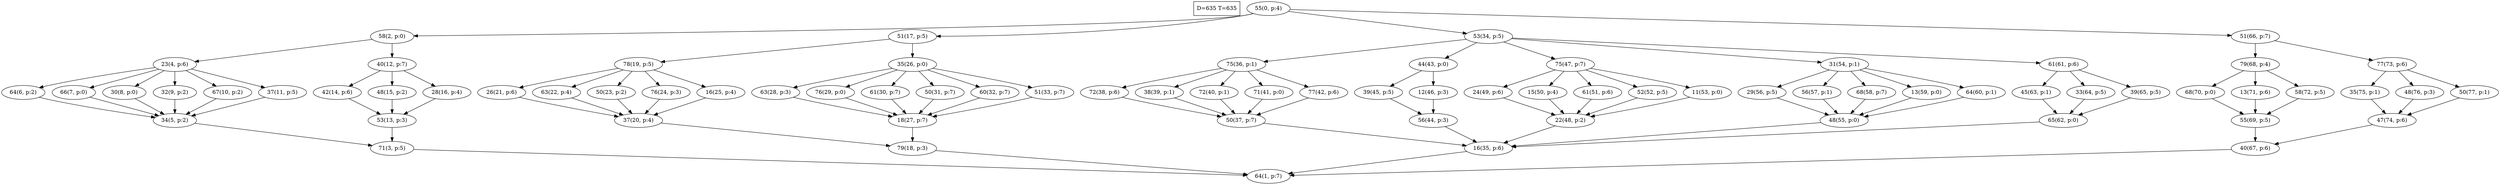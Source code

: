 digraph Task {
i [shape=box, label="D=635 T=635"]; 
0 [label="55(0, p:4)"];
1 [label="64(1, p:7)"];
2 [label="58(2, p:0)"];
3 [label="71(3, p:5)"];
4 [label="23(4, p:6)"];
5 [label="34(5, p:2)"];
6 [label="64(6, p:2)"];
7 [label="66(7, p:0)"];
8 [label="30(8, p:0)"];
9 [label="32(9, p:2)"];
10 [label="67(10, p:2)"];
11 [label="37(11, p:5)"];
12 [label="40(12, p:7)"];
13 [label="53(13, p:3)"];
14 [label="42(14, p:6)"];
15 [label="48(15, p:2)"];
16 [label="28(16, p:4)"];
17 [label="51(17, p:5)"];
18 [label="79(18, p:3)"];
19 [label="78(19, p:5)"];
20 [label="37(20, p:4)"];
21 [label="26(21, p:6)"];
22 [label="63(22, p:4)"];
23 [label="50(23, p:2)"];
24 [label="76(24, p:3)"];
25 [label="16(25, p:4)"];
26 [label="35(26, p:0)"];
27 [label="18(27, p:7)"];
28 [label="63(28, p:3)"];
29 [label="76(29, p:0)"];
30 [label="61(30, p:7)"];
31 [label="50(31, p:7)"];
32 [label="60(32, p:7)"];
33 [label="51(33, p:7)"];
34 [label="53(34, p:5)"];
35 [label="16(35, p:6)"];
36 [label="75(36, p:1)"];
37 [label="50(37, p:7)"];
38 [label="72(38, p:6)"];
39 [label="38(39, p:1)"];
40 [label="72(40, p:1)"];
41 [label="71(41, p:0)"];
42 [label="77(42, p:6)"];
43 [label="44(43, p:0)"];
44 [label="56(44, p:3)"];
45 [label="39(45, p:5)"];
46 [label="12(46, p:3)"];
47 [label="75(47, p:7)"];
48 [label="22(48, p:2)"];
49 [label="24(49, p:6)"];
50 [label="15(50, p:4)"];
51 [label="61(51, p:6)"];
52 [label="52(52, p:5)"];
53 [label="11(53, p:0)"];
54 [label="31(54, p:1)"];
55 [label="48(55, p:0)"];
56 [label="29(56, p:5)"];
57 [label="56(57, p:1)"];
58 [label="68(58, p:7)"];
59 [label="13(59, p:0)"];
60 [label="64(60, p:1)"];
61 [label="61(61, p:6)"];
62 [label="65(62, p:0)"];
63 [label="45(63, p:1)"];
64 [label="33(64, p:5)"];
65 [label="39(65, p:5)"];
66 [label="51(66, p:7)"];
67 [label="40(67, p:6)"];
68 [label="79(68, p:4)"];
69 [label="55(69, p:5)"];
70 [label="68(70, p:0)"];
71 [label="13(71, p:6)"];
72 [label="58(72, p:5)"];
73 [label="77(73, p:6)"];
74 [label="47(74, p:6)"];
75 [label="35(75, p:1)"];
76 [label="48(76, p:3)"];
77 [label="50(77, p:1)"];
0 -> 2;
0 -> 17;
0 -> 34;
0 -> 66;
2 -> 4;
2 -> 12;
3 -> 1;
4 -> 6;
4 -> 7;
4 -> 8;
4 -> 9;
4 -> 10;
4 -> 11;
5 -> 3;
6 -> 5;
7 -> 5;
8 -> 5;
9 -> 5;
10 -> 5;
11 -> 5;
12 -> 14;
12 -> 15;
12 -> 16;
13 -> 3;
14 -> 13;
15 -> 13;
16 -> 13;
17 -> 19;
17 -> 26;
18 -> 1;
19 -> 21;
19 -> 22;
19 -> 23;
19 -> 24;
19 -> 25;
20 -> 18;
21 -> 20;
22 -> 20;
23 -> 20;
24 -> 20;
25 -> 20;
26 -> 28;
26 -> 29;
26 -> 30;
26 -> 31;
26 -> 32;
26 -> 33;
27 -> 18;
28 -> 27;
29 -> 27;
30 -> 27;
31 -> 27;
32 -> 27;
33 -> 27;
34 -> 36;
34 -> 43;
34 -> 47;
34 -> 54;
34 -> 61;
35 -> 1;
36 -> 38;
36 -> 39;
36 -> 40;
36 -> 41;
36 -> 42;
37 -> 35;
38 -> 37;
39 -> 37;
40 -> 37;
41 -> 37;
42 -> 37;
43 -> 45;
43 -> 46;
44 -> 35;
45 -> 44;
46 -> 44;
47 -> 49;
47 -> 50;
47 -> 51;
47 -> 52;
47 -> 53;
48 -> 35;
49 -> 48;
50 -> 48;
51 -> 48;
52 -> 48;
53 -> 48;
54 -> 56;
54 -> 57;
54 -> 58;
54 -> 59;
54 -> 60;
55 -> 35;
56 -> 55;
57 -> 55;
58 -> 55;
59 -> 55;
60 -> 55;
61 -> 63;
61 -> 64;
61 -> 65;
62 -> 35;
63 -> 62;
64 -> 62;
65 -> 62;
66 -> 68;
66 -> 73;
67 -> 1;
68 -> 70;
68 -> 71;
68 -> 72;
69 -> 67;
70 -> 69;
71 -> 69;
72 -> 69;
73 -> 75;
73 -> 76;
73 -> 77;
74 -> 67;
75 -> 74;
76 -> 74;
77 -> 74;
}